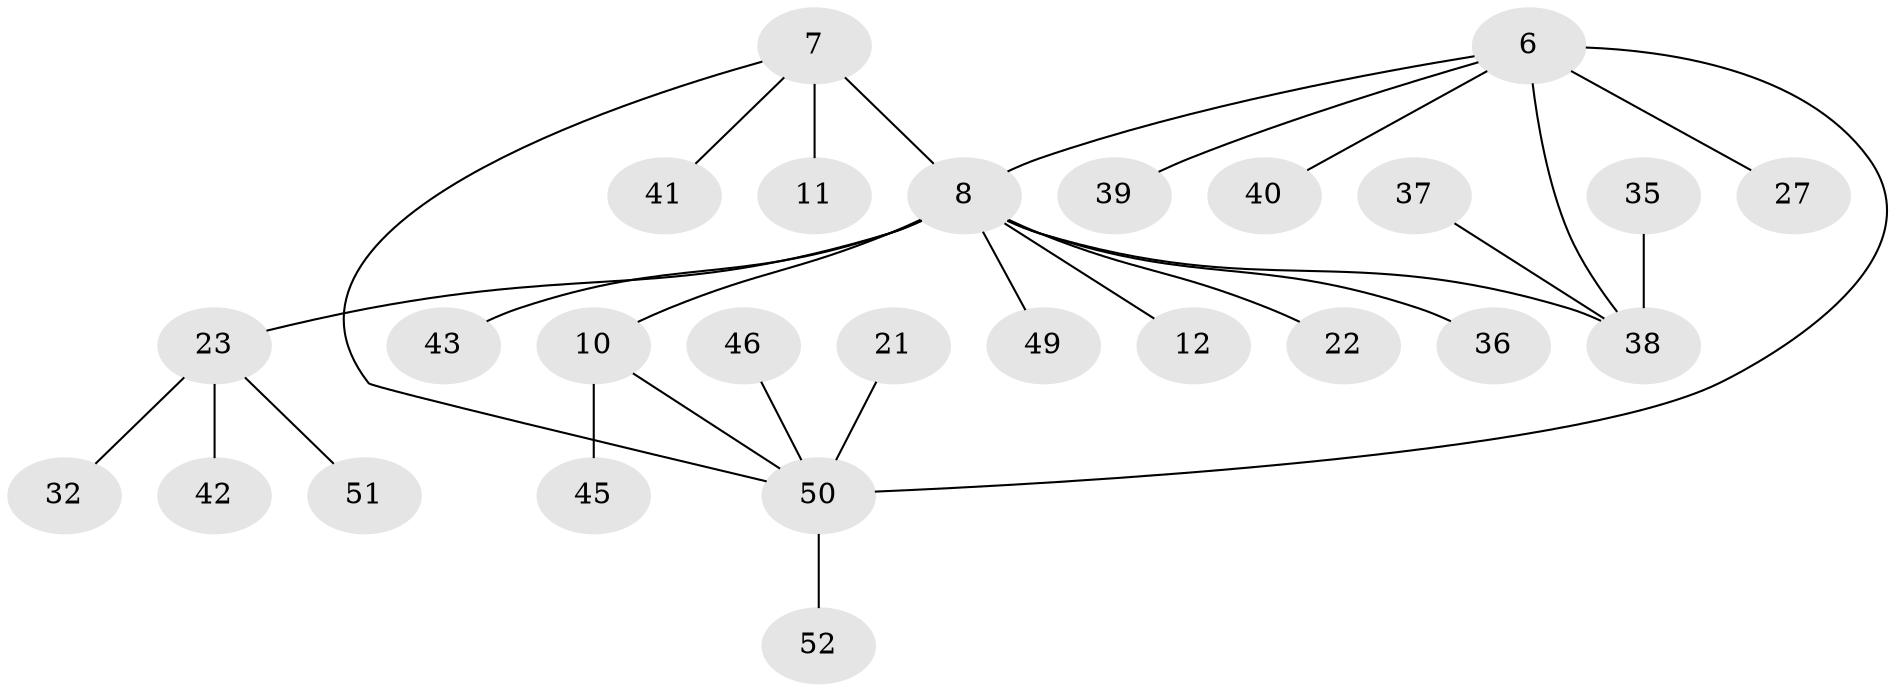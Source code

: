 // original degree distribution, {4: 0.057692307692307696, 5: 0.07692307692307693, 3: 0.07692307692307693, 7: 0.038461538461538464, 9: 0.019230769230769232, 2: 0.15384615384615385, 6: 0.019230769230769232, 1: 0.5576923076923077}
// Generated by graph-tools (version 1.1) at 2025/54/03/09/25 04:54:08]
// undirected, 26 vertices, 28 edges
graph export_dot {
graph [start="1"]
  node [color=gray90,style=filled];
  6 [super="+4"];
  7 [super="+2"];
  8 [super="+5"];
  10;
  11;
  12;
  21;
  22;
  23;
  27;
  32;
  35;
  36 [super="+25"];
  37 [super="+28"];
  38 [super="+3+18"];
  39;
  40 [super="+16"];
  41;
  42;
  43;
  45;
  46 [super="+44"];
  49;
  50 [super="+13+9"];
  51;
  52 [super="+48"];
  6 -- 8;
  6 -- 50 [weight=2];
  6 -- 39;
  6 -- 38;
  6 -- 40;
  6 -- 27;
  7 -- 8 [weight=2];
  7 -- 41;
  7 -- 11;
  7 -- 50;
  8 -- 10 [weight=2];
  8 -- 22;
  8 -- 23 [weight=2];
  8 -- 43;
  8 -- 12;
  8 -- 49;
  8 -- 38 [weight=2];
  8 -- 36;
  10 -- 45;
  10 -- 50;
  21 -- 50;
  23 -- 32;
  23 -- 42;
  23 -- 51;
  35 -- 38;
  37 -- 38;
  46 -- 50;
  50 -- 52;
}
